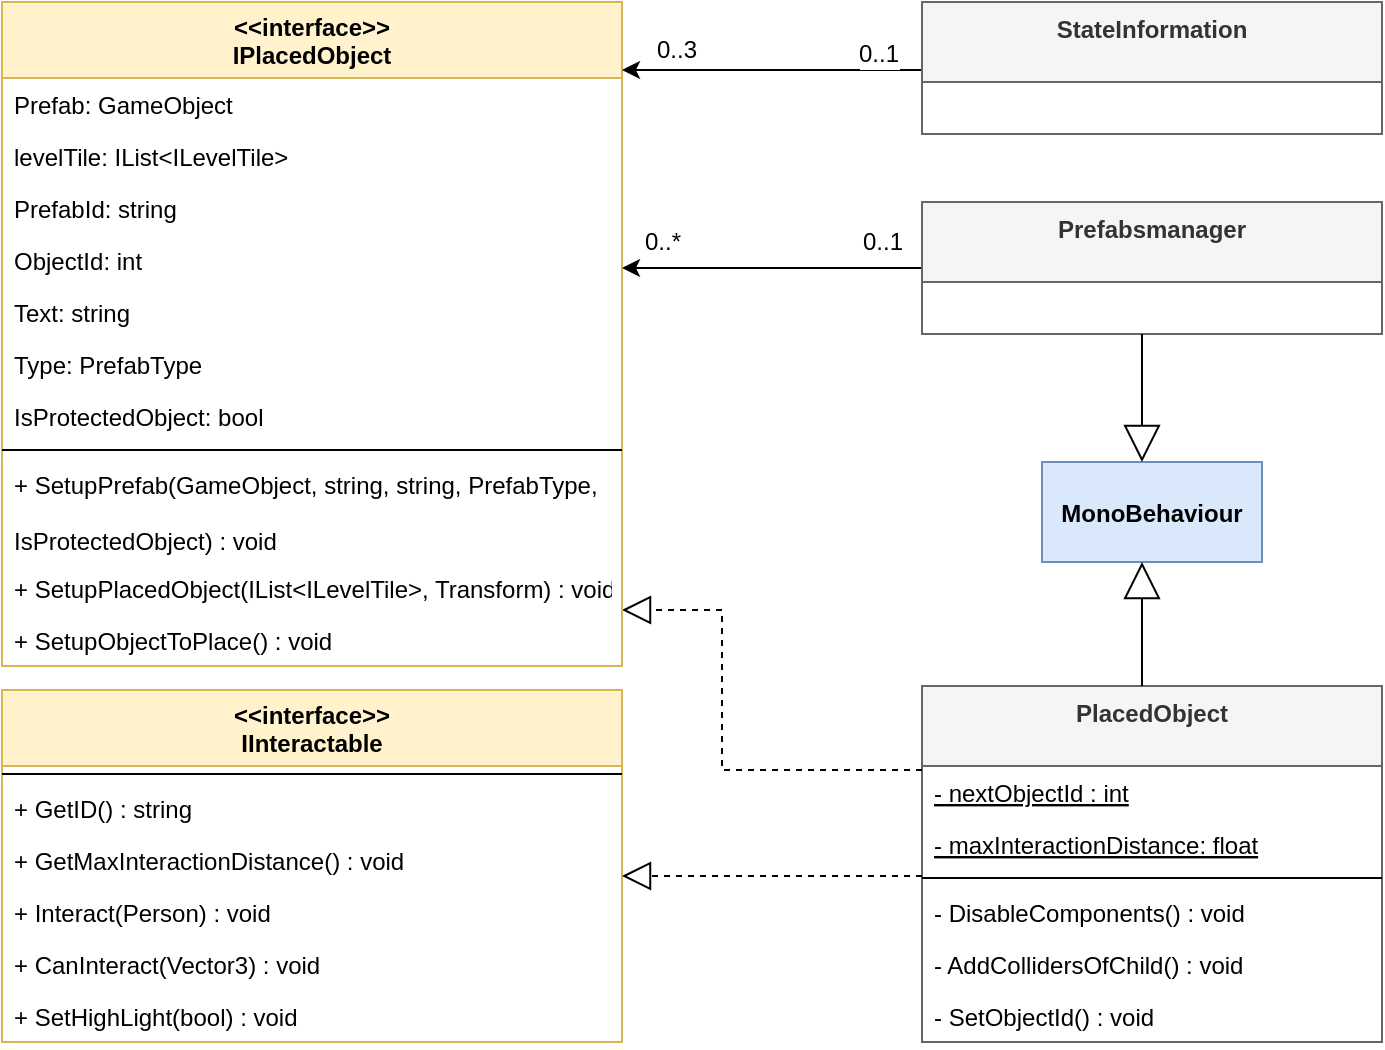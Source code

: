 <mxfile version="12.2.3" type="device" pages="1"><diagram id="vfWc_QAY6EloLR6c7szA" name="Page-1"><mxGraphModel dx="3941" dy="2304" grid="1" gridSize="10" guides="1" tooltips="1" connect="1" arrows="1" fold="1" page="1" pageScale="1" pageWidth="827" pageHeight="1169" math="0" shadow="0"><root><mxCell id="0"/><mxCell id="1" parent="0"/><mxCell id="sX5HOX_tvC7zxwhkNWaf-1" value="PlacedObject" style="swimlane;fontStyle=1;align=center;verticalAlign=top;childLayout=stackLayout;horizontal=1;startSize=40;horizontalStack=0;resizeParent=1;resizeParentMax=0;resizeLast=0;collapsible=1;marginBottom=0;fillColor=#f5f5f5;strokeColor=#666666;fontColor=#333333;" vertex="1" parent="1"><mxGeometry x="-2790" y="-788" width="230" height="178" as="geometry"/></mxCell><mxCell id="sX5HOX_tvC7zxwhkNWaf-2" value="- nextObjectId : int" style="text;align=left;verticalAlign=top;spacingLeft=4;spacingRight=4;overflow=hidden;rotatable=0;points=[[0,0.5],[1,0.5]];portConstraint=eastwest;fontStyle=4" vertex="1" parent="sX5HOX_tvC7zxwhkNWaf-1"><mxGeometry y="40" width="230" height="26" as="geometry"/></mxCell><mxCell id="sX5HOX_tvC7zxwhkNWaf-3" value="- maxInteractionDistance: float" style="text;align=left;verticalAlign=top;spacingLeft=4;spacingRight=4;overflow=hidden;rotatable=0;points=[[0,0.5],[1,0.5]];portConstraint=eastwest;fontStyle=4" vertex="1" parent="sX5HOX_tvC7zxwhkNWaf-1"><mxGeometry y="66" width="230" height="26" as="geometry"/></mxCell><mxCell id="sX5HOX_tvC7zxwhkNWaf-4" value="" style="line;strokeWidth=1;fillColor=none;align=left;verticalAlign=middle;spacingTop=-1;spacingLeft=3;spacingRight=3;rotatable=0;labelPosition=right;points=[];portConstraint=eastwest;" vertex="1" parent="sX5HOX_tvC7zxwhkNWaf-1"><mxGeometry y="92" width="230" height="8" as="geometry"/></mxCell><mxCell id="sX5HOX_tvC7zxwhkNWaf-5" value="- DisableComponents() : void" style="text;align=left;verticalAlign=top;spacingLeft=4;spacingRight=4;overflow=hidden;rotatable=0;points=[[0,0.5],[1,0.5]];portConstraint=eastwest;" vertex="1" parent="sX5HOX_tvC7zxwhkNWaf-1"><mxGeometry y="100" width="230" height="26" as="geometry"/></mxCell><mxCell id="sX5HOX_tvC7zxwhkNWaf-6" value="- AddCollidersOfChild() : void" style="text;align=left;verticalAlign=top;spacingLeft=4;spacingRight=4;overflow=hidden;rotatable=0;points=[[0,0.5],[1,0.5]];portConstraint=eastwest;" vertex="1" parent="sX5HOX_tvC7zxwhkNWaf-1"><mxGeometry y="126" width="230" height="26" as="geometry"/></mxCell><mxCell id="sX5HOX_tvC7zxwhkNWaf-7" value="- SetObjectId() : void" style="text;align=left;verticalAlign=top;spacingLeft=4;spacingRight=4;overflow=hidden;rotatable=0;points=[[0,0.5],[1,0.5]];portConstraint=eastwest;" vertex="1" parent="sX5HOX_tvC7zxwhkNWaf-1"><mxGeometry y="152" width="230" height="26" as="geometry"/></mxCell><mxCell id="sX5HOX_tvC7zxwhkNWaf-8" value="MonoBehaviour" style="fillColor=#dae8fc;strokeColor=#6c8ebf;fontStyle=1" vertex="1" parent="1"><mxGeometry x="-2730" y="-900" width="110" height="50" as="geometry"/></mxCell><mxCell id="sX5HOX_tvC7zxwhkNWaf-9" value="" style="endArrow=block;dashed=1;endFill=0;endSize=12;html=1;rounded=0;edgeStyle=orthogonalEdgeStyle;" edge="1" parent="1" source="sX5HOX_tvC7zxwhkNWaf-1" target="sX5HOX_tvC7zxwhkNWaf-19"><mxGeometry width="160" relative="1" as="geometry"><mxPoint x="-3115.853" y="-1083" as="sourcePoint"/><mxPoint x="-3115.853" y="-1160.5" as="targetPoint"/><Array as="points"><mxPoint x="-2890" y="-746"/><mxPoint x="-2890" y="-826"/></Array></mxGeometry></mxCell><mxCell id="sX5HOX_tvC7zxwhkNWaf-10" value="&#xA;&lt;&lt;interface&gt;&gt;&#xA;IInteractable&#xA;" style="swimlane;fontStyle=1;childLayout=stackLayout;horizontal=1;startSize=38;fillColor=#fff2cc;horizontalStack=0;resizeParent=1;resizeParentMax=0;resizeLast=0;collapsible=1;marginBottom=0;labelBackgroundColor=none;strokeColor=#d6b656;" vertex="1" parent="1"><mxGeometry x="-3250" y="-786" width="310" height="176" as="geometry"/></mxCell><mxCell id="sX5HOX_tvC7zxwhkNWaf-11" value="" style="line;strokeWidth=1;fillColor=none;align=left;verticalAlign=middle;spacingTop=-1;spacingLeft=3;spacingRight=3;rotatable=0;labelPosition=right;points=[];portConstraint=eastwest;" vertex="1" parent="sX5HOX_tvC7zxwhkNWaf-10"><mxGeometry y="38" width="310" height="8" as="geometry"/></mxCell><mxCell id="sX5HOX_tvC7zxwhkNWaf-12" value="+ GetID() : string" style="text;align=left;verticalAlign=top;spacingLeft=4;spacingRight=4;overflow=hidden;rotatable=0;points=[[0,0.5],[1,0.5]];portConstraint=eastwest;" vertex="1" parent="sX5HOX_tvC7zxwhkNWaf-10"><mxGeometry y="46" width="310" height="26" as="geometry"/></mxCell><mxCell id="sX5HOX_tvC7zxwhkNWaf-13" value="+ GetMaxInteractionDistance() : void" style="text;align=left;verticalAlign=top;spacingLeft=4;spacingRight=4;overflow=hidden;rotatable=0;points=[[0,0.5],[1,0.5]];portConstraint=eastwest;" vertex="1" parent="sX5HOX_tvC7zxwhkNWaf-10"><mxGeometry y="72" width="310" height="26" as="geometry"/></mxCell><mxCell id="sX5HOX_tvC7zxwhkNWaf-14" value="+ Interact(Person) : void" style="text;align=left;verticalAlign=top;spacingLeft=4;spacingRight=4;overflow=hidden;rotatable=0;points=[[0,0.5],[1,0.5]];portConstraint=eastwest;" vertex="1" parent="sX5HOX_tvC7zxwhkNWaf-10"><mxGeometry y="98" width="310" height="26" as="geometry"/></mxCell><mxCell id="sX5HOX_tvC7zxwhkNWaf-15" value="+ CanInteract(Vector3) : void" style="text;align=left;verticalAlign=top;spacingLeft=4;spacingRight=4;overflow=hidden;rotatable=0;points=[[0,0.5],[1,0.5]];portConstraint=eastwest;" vertex="1" parent="sX5HOX_tvC7zxwhkNWaf-10"><mxGeometry y="124" width="310" height="26" as="geometry"/></mxCell><mxCell id="sX5HOX_tvC7zxwhkNWaf-16" value="+ SetHighLight(bool) : void" style="text;align=left;verticalAlign=top;spacingLeft=4;spacingRight=4;overflow=hidden;rotatable=0;points=[[0,0.5],[1,0.5]];portConstraint=eastwest;" vertex="1" parent="sX5HOX_tvC7zxwhkNWaf-10"><mxGeometry y="150" width="310" height="26" as="geometry"/></mxCell><mxCell id="sX5HOX_tvC7zxwhkNWaf-17" value="" style="endArrow=block;dashed=1;endFill=0;endSize=12;html=1;rounded=0;edgeStyle=orthogonalEdgeStyle;" edge="1" parent="1" source="sX5HOX_tvC7zxwhkNWaf-1" target="sX5HOX_tvC7zxwhkNWaf-10"><mxGeometry width="160" relative="1" as="geometry"><mxPoint x="-3633.5" y="-45" as="sourcePoint"/><mxPoint x="-3643.5" y="-111" as="targetPoint"/><Array as="points"><mxPoint x="-2889" y="-693"/><mxPoint x="-2889" y="-693"/></Array></mxGeometry></mxCell><mxCell id="sX5HOX_tvC7zxwhkNWaf-18" value="" style="endArrow=block;endSize=16;endFill=0;edgeStyle=orthogonalEdgeStyle;rounded=0;labelBackgroundColor=none;html=1;" edge="1" parent="1" source="sX5HOX_tvC7zxwhkNWaf-1" target="sX5HOX_tvC7zxwhkNWaf-8"><mxGeometry width="160" relative="1" as="geometry"><mxPoint x="-3606.5" y="-83" as="sourcePoint"/><mxPoint x="-3606.5" y="165" as="targetPoint"/><Array as="points"><mxPoint x="-2680" y="-820"/><mxPoint x="-2680" y="-820"/></Array></mxGeometry></mxCell><mxCell id="sX5HOX_tvC7zxwhkNWaf-19" value="&#xA;&lt;&lt;interface&gt;&gt;&#xA;IPlacedObject&#xA;" style="swimlane;fontStyle=1;childLayout=stackLayout;horizontal=1;startSize=38;fillColor=#fff2cc;horizontalStack=0;resizeParent=1;resizeParentMax=0;resizeLast=0;collapsible=1;marginBottom=0;labelBackgroundColor=none;strokeColor=#d6b656;" vertex="1" parent="1"><mxGeometry x="-3250" y="-1130" width="310" height="332" as="geometry"/></mxCell><mxCell id="sX5HOX_tvC7zxwhkNWaf-20" value="Prefab: GameObject" style="text;align=left;verticalAlign=top;spacingLeft=4;spacingRight=4;overflow=hidden;rotatable=0;points=[[0,0.5],[1,0.5]];portConstraint=eastwest;" vertex="1" parent="sX5HOX_tvC7zxwhkNWaf-19"><mxGeometry y="38" width="310" height="26" as="geometry"/></mxCell><mxCell id="sX5HOX_tvC7zxwhkNWaf-21" value="levelTile: IList&lt;ILevelTile&gt;" style="text;align=left;verticalAlign=top;spacingLeft=4;spacingRight=4;overflow=hidden;rotatable=0;points=[[0,0.5],[1,0.5]];portConstraint=eastwest;" vertex="1" parent="sX5HOX_tvC7zxwhkNWaf-19"><mxGeometry y="64" width="310" height="26" as="geometry"/></mxCell><mxCell id="sX5HOX_tvC7zxwhkNWaf-22" value="PrefabId: string" style="text;align=left;verticalAlign=top;spacingLeft=4;spacingRight=4;overflow=hidden;rotatable=0;points=[[0,0.5],[1,0.5]];portConstraint=eastwest;" vertex="1" parent="sX5HOX_tvC7zxwhkNWaf-19"><mxGeometry y="90" width="310" height="26" as="geometry"/></mxCell><mxCell id="sX5HOX_tvC7zxwhkNWaf-23" value="ObjectId: int" style="text;align=left;verticalAlign=top;spacingLeft=4;spacingRight=4;overflow=hidden;rotatable=0;points=[[0,0.5],[1,0.5]];portConstraint=eastwest;" vertex="1" parent="sX5HOX_tvC7zxwhkNWaf-19"><mxGeometry y="116" width="310" height="26" as="geometry"/></mxCell><mxCell id="sX5HOX_tvC7zxwhkNWaf-24" value="Text: string" style="text;align=left;verticalAlign=top;spacingLeft=4;spacingRight=4;overflow=hidden;rotatable=0;points=[[0,0.5],[1,0.5]];portConstraint=eastwest;" vertex="1" parent="sX5HOX_tvC7zxwhkNWaf-19"><mxGeometry y="142" width="310" height="26" as="geometry"/></mxCell><mxCell id="sX5HOX_tvC7zxwhkNWaf-25" value="Type: PrefabType" style="text;align=left;verticalAlign=top;spacingLeft=4;spacingRight=4;overflow=hidden;rotatable=0;points=[[0,0.5],[1,0.5]];portConstraint=eastwest;" vertex="1" parent="sX5HOX_tvC7zxwhkNWaf-19"><mxGeometry y="168" width="310" height="26" as="geometry"/></mxCell><mxCell id="sX5HOX_tvC7zxwhkNWaf-26" value="IsProtectedObject: bool" style="text;align=left;verticalAlign=top;spacingLeft=4;spacingRight=4;overflow=hidden;rotatable=0;points=[[0,0.5],[1,0.5]];portConstraint=eastwest;" vertex="1" parent="sX5HOX_tvC7zxwhkNWaf-19"><mxGeometry y="194" width="310" height="26" as="geometry"/></mxCell><mxCell id="sX5HOX_tvC7zxwhkNWaf-27" value="" style="line;strokeWidth=1;fillColor=none;align=left;verticalAlign=middle;spacingTop=-1;spacingLeft=3;spacingRight=3;rotatable=0;labelPosition=right;points=[];portConstraint=eastwest;" vertex="1" parent="sX5HOX_tvC7zxwhkNWaf-19"><mxGeometry y="220" width="310" height="8" as="geometry"/></mxCell><mxCell id="sX5HOX_tvC7zxwhkNWaf-28" value="+ SetupPrefab(GameObject, string, string, PrefabType, &#xA;&#xA;IsProtectedObject) : void" style="text;align=left;verticalAlign=top;spacingLeft=4;spacingRight=4;overflow=hidden;rotatable=0;points=[[0,0.5],[1,0.5]];portConstraint=eastwest;" vertex="1" parent="sX5HOX_tvC7zxwhkNWaf-19"><mxGeometry y="228" width="310" height="52" as="geometry"/></mxCell><mxCell id="sX5HOX_tvC7zxwhkNWaf-29" value="+ SetupPlacedObject(IList&lt;ILevelTile&gt;, Transform) : void" style="text;align=left;verticalAlign=top;spacingLeft=4;spacingRight=4;overflow=hidden;rotatable=0;points=[[0,0.5],[1,0.5]];portConstraint=eastwest;" vertex="1" parent="sX5HOX_tvC7zxwhkNWaf-19"><mxGeometry y="280" width="310" height="26" as="geometry"/></mxCell><mxCell id="sX5HOX_tvC7zxwhkNWaf-30" value="+ SetupObjectToPlace() : void" style="text;align=left;verticalAlign=top;spacingLeft=4;spacingRight=4;overflow=hidden;rotatable=0;points=[[0,0.5],[1,0.5]];portConstraint=eastwest;" vertex="1" parent="sX5HOX_tvC7zxwhkNWaf-19"><mxGeometry y="306" width="310" height="26" as="geometry"/></mxCell><mxCell id="sX5HOX_tvC7zxwhkNWaf-36" style="edgeStyle=orthogonalEdgeStyle;rounded=0;orthogonalLoop=1;jettySize=auto;html=1;" edge="1" parent="1" source="sX5HOX_tvC7zxwhkNWaf-31" target="sX5HOX_tvC7zxwhkNWaf-19"><mxGeometry relative="1" as="geometry"><mxPoint x="-2940" y="-964" as="targetPoint"/><Array as="points"><mxPoint x="-2890" y="-1096"/><mxPoint x="-2890" y="-1096"/></Array></mxGeometry></mxCell><mxCell id="sX5HOX_tvC7zxwhkNWaf-37" value="0..3" style="text;html=1;resizable=0;points=[];align=center;verticalAlign=middle;labelBackgroundColor=#ffffff;" vertex="1" connectable="0" parent="sX5HOX_tvC7zxwhkNWaf-36"><mxGeometry x="0.812" y="3" relative="1" as="geometry"><mxPoint x="12.5" y="-13.5" as="offset"/></mxGeometry></mxCell><mxCell id="sX5HOX_tvC7zxwhkNWaf-38" value="0..1" style="text;html=1;resizable=0;points=[];align=center;verticalAlign=middle;labelBackgroundColor=#ffffff;" vertex="1" connectable="0" parent="sX5HOX_tvC7zxwhkNWaf-36"><mxGeometry x="-0.811" y="-2" relative="1" as="geometry"><mxPoint x="-8.5" y="-6.5" as="offset"/></mxGeometry></mxCell><mxCell id="sX5HOX_tvC7zxwhkNWaf-31" value="StateInformation" style="swimlane;fontStyle=1;align=center;verticalAlign=top;childLayout=stackLayout;horizontal=1;startSize=40;horizontalStack=0;resizeParent=1;resizeParentMax=0;resizeLast=0;collapsible=1;marginBottom=0;fillColor=#f5f5f5;strokeColor=#666666;fontColor=#333333;" vertex="1" parent="1"><mxGeometry x="-2790" y="-1130" width="230" height="66" as="geometry"/></mxCell><mxCell id="sX5HOX_tvC7zxwhkNWaf-40" style="edgeStyle=orthogonalEdgeStyle;rounded=0;orthogonalLoop=1;jettySize=auto;html=1;" edge="1" parent="1" source="sX5HOX_tvC7zxwhkNWaf-39" target="sX5HOX_tvC7zxwhkNWaf-19"><mxGeometry relative="1" as="geometry"><Array as="points"><mxPoint x="-2870" y="-997"/><mxPoint x="-2870" y="-997"/></Array></mxGeometry></mxCell><mxCell id="sX5HOX_tvC7zxwhkNWaf-41" value="0..1" style="text;html=1;resizable=0;points=[];align=center;verticalAlign=middle;labelBackgroundColor=#ffffff;" vertex="1" connectable="0" parent="sX5HOX_tvC7zxwhkNWaf-40"><mxGeometry x="-0.88" y="-2" relative="1" as="geometry"><mxPoint x="-11" y="-11" as="offset"/></mxGeometry></mxCell><mxCell id="sX5HOX_tvC7zxwhkNWaf-42" value="0..*" style="text;html=1;resizable=0;points=[];align=center;verticalAlign=middle;labelBackgroundColor=#ffffff;" vertex="1" connectable="0" parent="sX5HOX_tvC7zxwhkNWaf-40"><mxGeometry x="0.918" y="1" relative="1" as="geometry"><mxPoint x="14" y="-14" as="offset"/></mxGeometry></mxCell><mxCell id="sX5HOX_tvC7zxwhkNWaf-39" value="Prefabsmanager" style="swimlane;fontStyle=1;align=center;verticalAlign=top;childLayout=stackLayout;horizontal=1;startSize=40;horizontalStack=0;resizeParent=1;resizeParentMax=0;resizeLast=0;collapsible=1;marginBottom=0;fillColor=#f5f5f5;strokeColor=#666666;fontColor=#333333;" vertex="1" parent="1"><mxGeometry x="-2790" y="-1030" width="230" height="66" as="geometry"/></mxCell><mxCell id="sX5HOX_tvC7zxwhkNWaf-43" value="" style="endArrow=block;endSize=16;endFill=0;edgeStyle=orthogonalEdgeStyle;rounded=0;labelBackgroundColor=none;html=1;" edge="1" parent="1" source="sX5HOX_tvC7zxwhkNWaf-39" target="sX5HOX_tvC7zxwhkNWaf-8"><mxGeometry width="160" relative="1" as="geometry"><mxPoint x="-2600" y="-806.5" as="sourcePoint"/><mxPoint x="-2600" y="-870.5" as="targetPoint"/><Array as="points"><mxPoint x="-2680" y="-920"/><mxPoint x="-2680" y="-920"/></Array></mxGeometry></mxCell></root></mxGraphModel></diagram></mxfile>